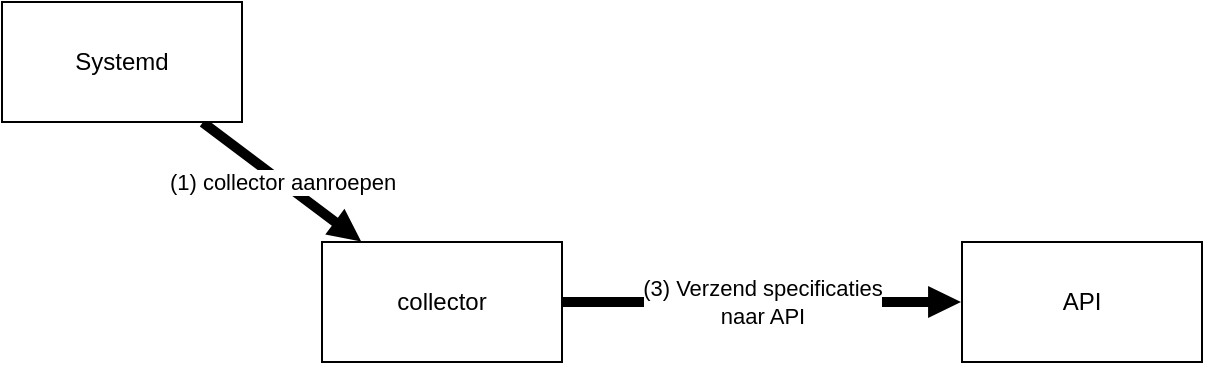 <mxfile version="21.6.8" type="device">
  <diagram name="Pagina-1" id="dcqe7loE3kVDFp3H9hva">
    <mxGraphModel dx="1046" dy="310" grid="1" gridSize="10" guides="1" tooltips="1" connect="1" arrows="1" fold="1" page="1" pageScale="1" pageWidth="827" pageHeight="1169" background="none" math="0" shadow="0">
      <root>
        <mxCell id="0" />
        <mxCell id="1" parent="0" />
        <mxCell id="xjkbaKNH2kZN4p8Bl0JB-7" value="(1) collector aanroepen" style="endArrow=classic;html=1;rounded=0;endFill=1;startArrow=none;startFill=0;strokeWidth=1;shape=flexArrow;endSize=5.154;endWidth=10;fillColor=#000000;strokeColor=none;fontSize=11;fillStyle=solid;width=5;fontStyle=0" edge="1" parent="1" source="xjkbaKNH2kZN4p8Bl0JB-10" target="xjkbaKNH2kZN4p8Bl0JB-27">
          <mxGeometry relative="1" as="geometry">
            <mxPoint x="210" y="70" as="sourcePoint" />
            <mxPoint x="350" y="50" as="targetPoint" />
          </mxGeometry>
        </mxCell>
        <mxCell id="xjkbaKNH2kZN4p8Bl0JB-10" value="Systemd" style="rounded=0;whiteSpace=wrap;html=1;" vertex="1" parent="1">
          <mxGeometry x="40" y="40" width="120" height="60" as="geometry" />
        </mxCell>
        <mxCell id="xjkbaKNH2kZN4p8Bl0JB-27" value="collector" style="rounded=0;whiteSpace=wrap;html=1;" vertex="1" parent="1">
          <mxGeometry x="200" y="160" width="120" height="60" as="geometry" />
        </mxCell>
        <mxCell id="xjkbaKNH2kZN4p8Bl0JB-28" value="API" style="rounded=0;whiteSpace=wrap;html=1;" vertex="1" parent="1">
          <mxGeometry x="520" y="160" width="120" height="60" as="geometry" />
        </mxCell>
        <mxCell id="xjkbaKNH2kZN4p8Bl0JB-29" value="(3) Verzend specificaties&lt;br&gt;naar API" style="endArrow=classic;html=1;rounded=0;endFill=1;startArrow=none;startFill=0;strokeWidth=1;shape=flexArrow;endSize=5.154;endWidth=10;fillColor=#000000;strokeColor=none;fontSize=11;fillStyle=solid;width=5;fontStyle=0" edge="1" parent="1" source="xjkbaKNH2kZN4p8Bl0JB-27" target="xjkbaKNH2kZN4p8Bl0JB-28">
          <mxGeometry relative="1" as="geometry">
            <mxPoint x="10" y="200" as="sourcePoint" />
            <mxPoint x="210" y="200" as="targetPoint" />
            <mxPoint as="offset" />
          </mxGeometry>
        </mxCell>
      </root>
    </mxGraphModel>
  </diagram>
</mxfile>
